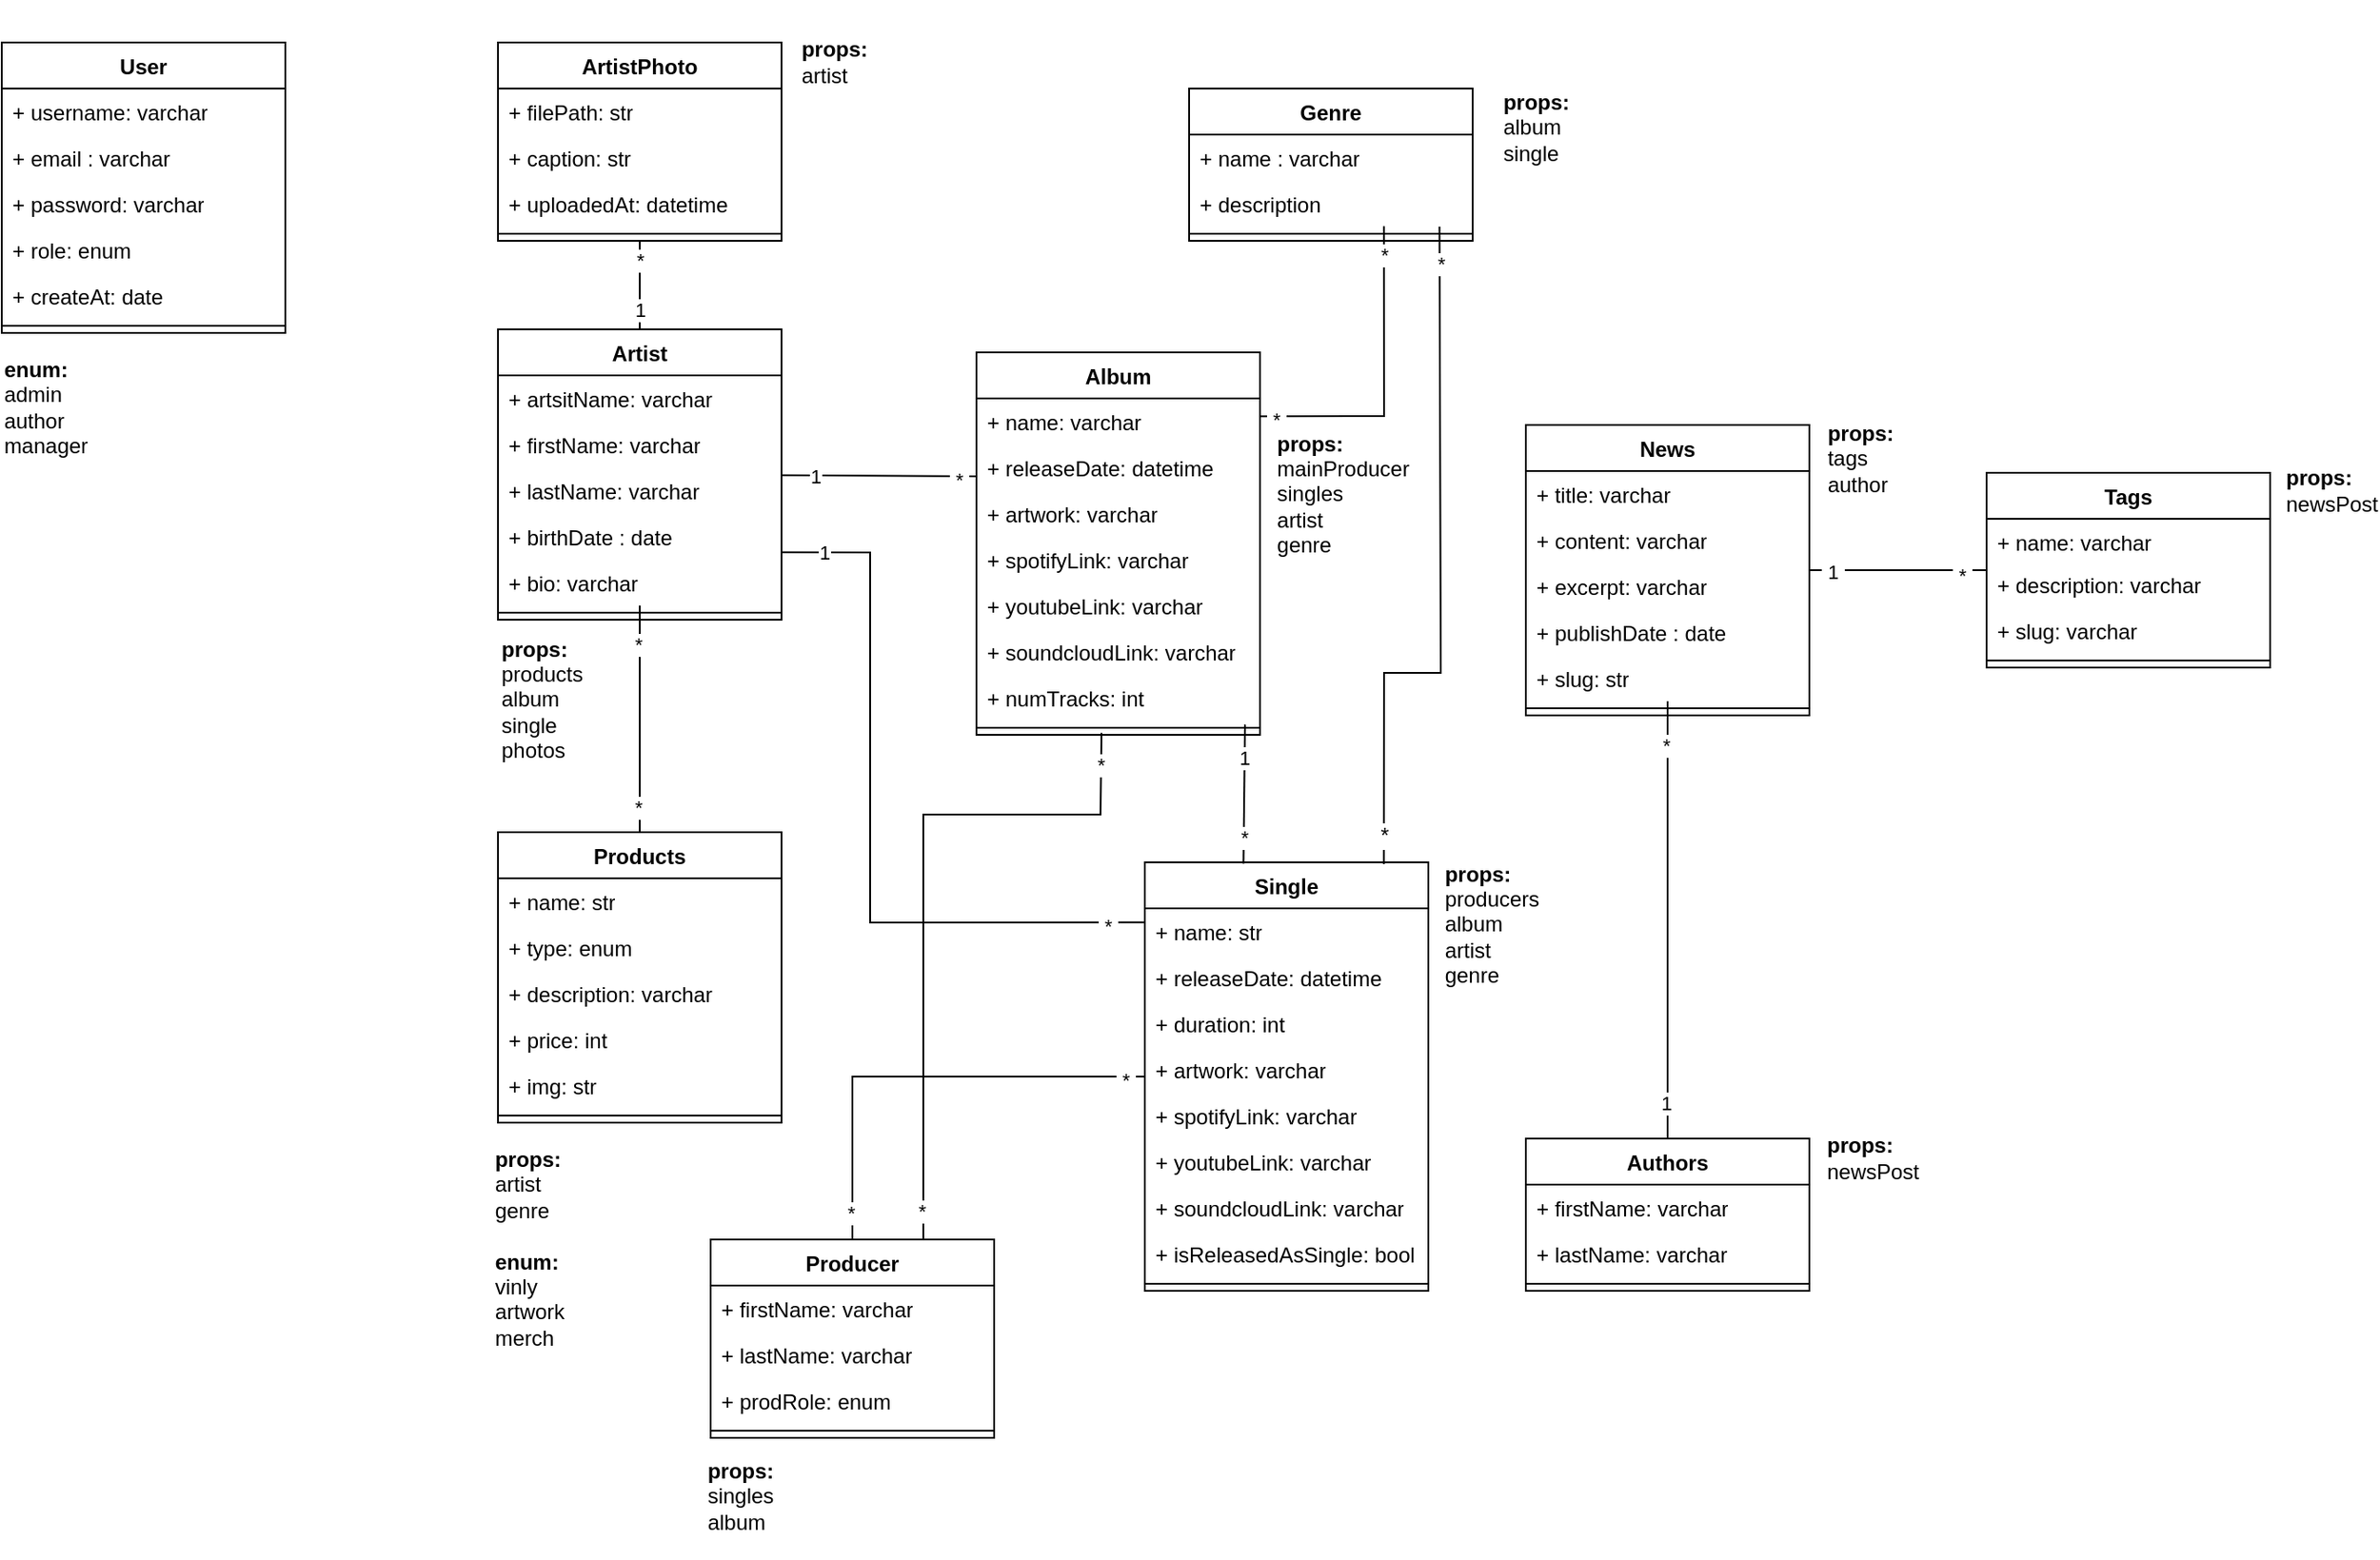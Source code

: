 <mxfile pages="2">
    <diagram name="UML" id="DtVTXq3EOntpWy3pXbEz">
        <mxGraphModel dx="1447" dy="501" grid="1" gridSize="10" guides="1" tooltips="1" connect="1" arrows="1" fold="1" page="1" pageScale="1" pageWidth="850" pageHeight="1100" math="0" shadow="0">
            <root>
                <mxCell id="0"/>
                <mxCell id="1" parent="0"/>
                <mxCell id="GD-0wkw36oxGfVHWwGmy-5" value="Artist" style="swimlane;fontStyle=1;align=center;verticalAlign=top;childLayout=stackLayout;horizontal=1;startSize=26;horizontalStack=0;resizeParent=1;resizeParentMax=0;resizeLast=0;collapsible=1;marginBottom=0;whiteSpace=wrap;html=1;" parent="1" vertex="1">
                    <mxGeometry x="-520" y="326" width="160" height="164" as="geometry"/>
                </mxCell>
                <mxCell id="GD-0wkw36oxGfVHWwGmy-6" value="+ artsitName: varchar" style="text;strokeColor=none;fillColor=none;align=left;verticalAlign=top;spacingLeft=4;spacingRight=4;overflow=hidden;rotatable=0;points=[[0,0.5],[1,0.5]];portConstraint=eastwest;whiteSpace=wrap;html=1;" parent="GD-0wkw36oxGfVHWwGmy-5" vertex="1">
                    <mxGeometry y="26" width="160" height="26" as="geometry"/>
                </mxCell>
                <mxCell id="GD-0wkw36oxGfVHWwGmy-8" value="+ firstName: varchar" style="text;strokeColor=none;fillColor=none;align=left;verticalAlign=top;spacingLeft=4;spacingRight=4;overflow=hidden;rotatable=0;points=[[0,0.5],[1,0.5]];portConstraint=eastwest;whiteSpace=wrap;html=1;" parent="GD-0wkw36oxGfVHWwGmy-5" vertex="1">
                    <mxGeometry y="52" width="160" height="26" as="geometry"/>
                </mxCell>
                <mxCell id="GD-0wkw36oxGfVHWwGmy-41" value="+ lastName: varchar" style="text;strokeColor=none;fillColor=none;align=left;verticalAlign=top;spacingLeft=4;spacingRight=4;overflow=hidden;rotatable=0;points=[[0,0.5],[1,0.5]];portConstraint=eastwest;whiteSpace=wrap;html=1;" parent="GD-0wkw36oxGfVHWwGmy-5" vertex="1">
                    <mxGeometry y="78" width="160" height="26" as="geometry"/>
                </mxCell>
                <mxCell id="GD-0wkw36oxGfVHWwGmy-42" value="+ birthDate : date" style="text;strokeColor=none;fillColor=none;align=left;verticalAlign=top;spacingLeft=4;spacingRight=4;overflow=hidden;rotatable=0;points=[[0,0.5],[1,0.5]];portConstraint=eastwest;whiteSpace=wrap;html=1;" parent="GD-0wkw36oxGfVHWwGmy-5" vertex="1">
                    <mxGeometry y="104" width="160" height="26" as="geometry"/>
                </mxCell>
                <mxCell id="GD-0wkw36oxGfVHWwGmy-72" value="+ bio: varchar" style="text;strokeColor=none;fillColor=none;align=left;verticalAlign=top;spacingLeft=4;spacingRight=4;overflow=hidden;rotatable=0;points=[[0,0.5],[1,0.5]];portConstraint=eastwest;whiteSpace=wrap;html=1;" parent="GD-0wkw36oxGfVHWwGmy-5" vertex="1">
                    <mxGeometry y="130" width="160" height="26" as="geometry"/>
                </mxCell>
                <mxCell id="GD-0wkw36oxGfVHWwGmy-7" value="" style="line;strokeWidth=1;fillColor=none;align=left;verticalAlign=middle;spacingTop=-1;spacingLeft=3;spacingRight=3;rotatable=0;labelPosition=right;points=[];portConstraint=eastwest;strokeColor=inherit;" parent="GD-0wkw36oxGfVHWwGmy-5" vertex="1">
                    <mxGeometry y="156" width="160" height="8" as="geometry"/>
                </mxCell>
                <mxCell id="GD-0wkw36oxGfVHWwGmy-9" value="Album" style="swimlane;fontStyle=1;align=center;verticalAlign=top;childLayout=stackLayout;horizontal=1;startSize=26;horizontalStack=0;resizeParent=1;resizeParentMax=0;resizeLast=0;collapsible=1;marginBottom=0;whiteSpace=wrap;html=1;" parent="1" vertex="1">
                    <mxGeometry x="-250" y="339" width="160" height="216" as="geometry"/>
                </mxCell>
                <mxCell id="GD-0wkw36oxGfVHWwGmy-10" value="+ name: varchar" style="text;strokeColor=none;fillColor=none;align=left;verticalAlign=top;spacingLeft=4;spacingRight=4;overflow=hidden;rotatable=0;points=[[0,0.5],[1,0.5]];portConstraint=eastwest;whiteSpace=wrap;html=1;" parent="GD-0wkw36oxGfVHWwGmy-9" vertex="1">
                    <mxGeometry y="26" width="160" height="26" as="geometry"/>
                </mxCell>
                <mxCell id="GD-0wkw36oxGfVHWwGmy-12" value="+ releaseDate: datetime" style="text;strokeColor=none;fillColor=none;align=left;verticalAlign=top;spacingLeft=4;spacingRight=4;overflow=hidden;rotatable=0;points=[[0,0.5],[1,0.5]];portConstraint=eastwest;whiteSpace=wrap;html=1;" parent="GD-0wkw36oxGfVHWwGmy-9" vertex="1">
                    <mxGeometry y="52" width="160" height="26" as="geometry"/>
                </mxCell>
                <mxCell id="GD-0wkw36oxGfVHWwGmy-61" value="+ artwork: varchar" style="text;strokeColor=none;fillColor=none;align=left;verticalAlign=top;spacingLeft=4;spacingRight=4;overflow=hidden;rotatable=0;points=[[0,0.5],[1,0.5]];portConstraint=eastwest;whiteSpace=wrap;html=1;" parent="GD-0wkw36oxGfVHWwGmy-9" vertex="1">
                    <mxGeometry y="78" width="160" height="26" as="geometry"/>
                </mxCell>
                <mxCell id="4UESh3HdIKVy0CtWWkke-27" value="+ spotifyLink: varchar" style="text;strokeColor=none;fillColor=none;align=left;verticalAlign=top;spacingLeft=4;spacingRight=4;overflow=hidden;rotatable=0;points=[[0,0.5],[1,0.5]];portConstraint=eastwest;whiteSpace=wrap;html=1;" parent="GD-0wkw36oxGfVHWwGmy-9" vertex="1">
                    <mxGeometry y="104" width="160" height="26" as="geometry"/>
                </mxCell>
                <mxCell id="4UESh3HdIKVy0CtWWkke-28" value="+ youtubeLink: varchar" style="text;strokeColor=none;fillColor=none;align=left;verticalAlign=top;spacingLeft=4;spacingRight=4;overflow=hidden;rotatable=0;points=[[0,0.5],[1,0.5]];portConstraint=eastwest;whiteSpace=wrap;html=1;" parent="GD-0wkw36oxGfVHWwGmy-9" vertex="1">
                    <mxGeometry y="130" width="160" height="26" as="geometry"/>
                </mxCell>
                <mxCell id="4UESh3HdIKVy0CtWWkke-29" value="+ soundcloudLink: varchar" style="text;strokeColor=none;fillColor=none;align=left;verticalAlign=top;spacingLeft=4;spacingRight=4;overflow=hidden;rotatable=0;points=[[0,0.5],[1,0.5]];portConstraint=eastwest;whiteSpace=wrap;html=1;" parent="GD-0wkw36oxGfVHWwGmy-9" vertex="1">
                    <mxGeometry y="156" width="160" height="26" as="geometry"/>
                </mxCell>
                <mxCell id="4UESh3HdIKVy0CtWWkke-36" value="+ numTracks: int" style="text;strokeColor=none;fillColor=none;align=left;verticalAlign=top;spacingLeft=4;spacingRight=4;overflow=hidden;rotatable=0;points=[[0,0.5],[1,0.5]];portConstraint=eastwest;whiteSpace=wrap;html=1;" parent="GD-0wkw36oxGfVHWwGmy-9" vertex="1">
                    <mxGeometry y="182" width="160" height="26" as="geometry"/>
                </mxCell>
                <mxCell id="GD-0wkw36oxGfVHWwGmy-11" value="" style="line;strokeWidth=1;fillColor=none;align=left;verticalAlign=middle;spacingTop=-1;spacingLeft=3;spacingRight=3;rotatable=0;labelPosition=right;points=[];portConstraint=eastwest;strokeColor=inherit;" parent="GD-0wkw36oxGfVHWwGmy-9" vertex="1">
                    <mxGeometry y="208" width="160" height="8" as="geometry"/>
                </mxCell>
                <mxCell id="GD-0wkw36oxGfVHWwGmy-13" value="News" style="swimlane;fontStyle=1;align=center;verticalAlign=top;childLayout=stackLayout;horizontal=1;startSize=26;horizontalStack=0;resizeParent=1;resizeParentMax=0;resizeLast=0;collapsible=1;marginBottom=0;whiteSpace=wrap;html=1;" parent="1" vertex="1">
                    <mxGeometry x="60" y="380" width="160" height="164" as="geometry"/>
                </mxCell>
                <mxCell id="GD-0wkw36oxGfVHWwGmy-14" value="+ title: varchar" style="text;strokeColor=none;fillColor=none;align=left;verticalAlign=top;spacingLeft=4;spacingRight=4;overflow=hidden;rotatable=0;points=[[0,0.5],[1,0.5]];portConstraint=eastwest;whiteSpace=wrap;html=1;" parent="GD-0wkw36oxGfVHWwGmy-13" vertex="1">
                    <mxGeometry y="26" width="160" height="26" as="geometry"/>
                </mxCell>
                <mxCell id="GD-0wkw36oxGfVHWwGmy-16" value="+ content: varchar" style="text;strokeColor=none;fillColor=none;align=left;verticalAlign=top;spacingLeft=4;spacingRight=4;overflow=hidden;rotatable=0;points=[[0,0.5],[1,0.5]];portConstraint=eastwest;whiteSpace=wrap;html=1;" parent="GD-0wkw36oxGfVHWwGmy-13" vertex="1">
                    <mxGeometry y="52" width="160" height="26" as="geometry"/>
                </mxCell>
                <mxCell id="GD-0wkw36oxGfVHWwGmy-70" value="+ excerpt: varchar" style="text;strokeColor=none;fillColor=none;align=left;verticalAlign=top;spacingLeft=4;spacingRight=4;overflow=hidden;rotatable=0;points=[[0,0.5],[1,0.5]];portConstraint=eastwest;whiteSpace=wrap;html=1;" parent="GD-0wkw36oxGfVHWwGmy-13" vertex="1">
                    <mxGeometry y="78" width="160" height="26" as="geometry"/>
                </mxCell>
                <mxCell id="GD-0wkw36oxGfVHWwGmy-71" value="+ publishDate : date" style="text;strokeColor=none;fillColor=none;align=left;verticalAlign=top;spacingLeft=4;spacingRight=4;overflow=hidden;rotatable=0;points=[[0,0.5],[1,0.5]];portConstraint=eastwest;whiteSpace=wrap;html=1;" parent="GD-0wkw36oxGfVHWwGmy-13" vertex="1">
                    <mxGeometry y="104" width="160" height="26" as="geometry"/>
                </mxCell>
                <mxCell id="GD-0wkw36oxGfVHWwGmy-80" value="+ slug: str" style="text;strokeColor=none;fillColor=none;align=left;verticalAlign=top;spacingLeft=4;spacingRight=4;overflow=hidden;rotatable=0;points=[[0,0.5],[1,0.5]];portConstraint=eastwest;whiteSpace=wrap;html=1;" parent="GD-0wkw36oxGfVHWwGmy-13" vertex="1">
                    <mxGeometry y="130" width="160" height="26" as="geometry"/>
                </mxCell>
                <mxCell id="GD-0wkw36oxGfVHWwGmy-15" value="" style="line;strokeWidth=1;fillColor=none;align=left;verticalAlign=middle;spacingTop=-1;spacingLeft=3;spacingRight=3;rotatable=0;labelPosition=right;points=[];portConstraint=eastwest;strokeColor=inherit;" parent="GD-0wkw36oxGfVHWwGmy-13" vertex="1">
                    <mxGeometry y="156" width="160" height="8" as="geometry"/>
                </mxCell>
                <mxCell id="GD-0wkw36oxGfVHWwGmy-17" value="Products" style="swimlane;fontStyle=1;align=center;verticalAlign=top;childLayout=stackLayout;horizontal=1;startSize=26;horizontalStack=0;resizeParent=1;resizeParentMax=0;resizeLast=0;collapsible=1;marginBottom=0;whiteSpace=wrap;html=1;" parent="1" vertex="1">
                    <mxGeometry x="-520" y="610" width="160" height="164" as="geometry"/>
                </mxCell>
                <mxCell id="GD-0wkw36oxGfVHWwGmy-18" value="+ name: str" style="text;strokeColor=none;fillColor=none;align=left;verticalAlign=top;spacingLeft=4;spacingRight=4;overflow=hidden;rotatable=0;points=[[0,0.5],[1,0.5]];portConstraint=eastwest;whiteSpace=wrap;html=1;" parent="GD-0wkw36oxGfVHWwGmy-17" vertex="1">
                    <mxGeometry y="26" width="160" height="26" as="geometry"/>
                </mxCell>
                <mxCell id="GD-0wkw36oxGfVHWwGmy-20" value="+ type: enum" style="text;strokeColor=none;fillColor=none;align=left;verticalAlign=top;spacingLeft=4;spacingRight=4;overflow=hidden;rotatable=0;points=[[0,0.5],[1,0.5]];portConstraint=eastwest;whiteSpace=wrap;html=1;" parent="GD-0wkw36oxGfVHWwGmy-17" vertex="1">
                    <mxGeometry y="52" width="160" height="26" as="geometry"/>
                </mxCell>
                <mxCell id="GD-0wkw36oxGfVHWwGmy-68" value="+ description: varchar" style="text;strokeColor=none;fillColor=none;align=left;verticalAlign=top;spacingLeft=4;spacingRight=4;overflow=hidden;rotatable=0;points=[[0,0.5],[1,0.5]];portConstraint=eastwest;whiteSpace=wrap;html=1;" parent="GD-0wkw36oxGfVHWwGmy-17" vertex="1">
                    <mxGeometry y="78" width="160" height="26" as="geometry"/>
                </mxCell>
                <mxCell id="GD-0wkw36oxGfVHWwGmy-69" value="+ price: int" style="text;strokeColor=none;fillColor=none;align=left;verticalAlign=top;spacingLeft=4;spacingRight=4;overflow=hidden;rotatable=0;points=[[0,0.5],[1,0.5]];portConstraint=eastwest;whiteSpace=wrap;html=1;" parent="GD-0wkw36oxGfVHWwGmy-17" vertex="1">
                    <mxGeometry y="104" width="160" height="26" as="geometry"/>
                </mxCell>
                <mxCell id="2" value="+ img: str" style="text;strokeColor=none;fillColor=none;align=left;verticalAlign=top;spacingLeft=4;spacingRight=4;overflow=hidden;rotatable=0;points=[[0,0.5],[1,0.5]];portConstraint=eastwest;whiteSpace=wrap;html=1;" vertex="1" parent="GD-0wkw36oxGfVHWwGmy-17">
                    <mxGeometry y="130" width="160" height="26" as="geometry"/>
                </mxCell>
                <mxCell id="GD-0wkw36oxGfVHWwGmy-19" value="" style="line;strokeWidth=1;fillColor=none;align=left;verticalAlign=middle;spacingTop=-1;spacingLeft=3;spacingRight=3;rotatable=0;labelPosition=right;points=[];portConstraint=eastwest;strokeColor=inherit;" parent="GD-0wkw36oxGfVHWwGmy-17" vertex="1">
                    <mxGeometry y="156" width="160" height="8" as="geometry"/>
                </mxCell>
                <mxCell id="GD-0wkw36oxGfVHWwGmy-37" value="Authors" style="swimlane;fontStyle=1;align=center;verticalAlign=top;childLayout=stackLayout;horizontal=1;startSize=26;horizontalStack=0;resizeParent=1;resizeParentMax=0;resizeLast=0;collapsible=1;marginBottom=0;whiteSpace=wrap;html=1;" parent="1" vertex="1">
                    <mxGeometry x="60" y="783" width="160" height="86" as="geometry"/>
                </mxCell>
                <mxCell id="GD-0wkw36oxGfVHWwGmy-38" value="+ firstName: varchar" style="text;strokeColor=none;fillColor=none;align=left;verticalAlign=top;spacingLeft=4;spacingRight=4;overflow=hidden;rotatable=0;points=[[0,0.5],[1,0.5]];portConstraint=eastwest;whiteSpace=wrap;html=1;" parent="GD-0wkw36oxGfVHWwGmy-37" vertex="1">
                    <mxGeometry y="26" width="160" height="26" as="geometry"/>
                </mxCell>
                <mxCell id="GD-0wkw36oxGfVHWwGmy-40" value="+ lastName: varchar" style="text;strokeColor=none;fillColor=none;align=left;verticalAlign=top;spacingLeft=4;spacingRight=4;overflow=hidden;rotatable=0;points=[[0,0.5],[1,0.5]];portConstraint=eastwest;whiteSpace=wrap;html=1;" parent="GD-0wkw36oxGfVHWwGmy-37" vertex="1">
                    <mxGeometry y="52" width="160" height="26" as="geometry"/>
                </mxCell>
                <mxCell id="GD-0wkw36oxGfVHWwGmy-39" value="" style="line;strokeWidth=1;fillColor=none;align=left;verticalAlign=middle;spacingTop=-1;spacingLeft=3;spacingRight=3;rotatable=0;labelPosition=right;points=[];portConstraint=eastwest;strokeColor=inherit;" parent="GD-0wkw36oxGfVHWwGmy-37" vertex="1">
                    <mxGeometry y="78" width="160" height="8" as="geometry"/>
                </mxCell>
                <mxCell id="GD-0wkw36oxGfVHWwGmy-44" value="Genre" style="swimlane;fontStyle=1;align=center;verticalAlign=top;childLayout=stackLayout;horizontal=1;startSize=26;horizontalStack=0;resizeParent=1;resizeParentMax=0;resizeLast=0;collapsible=1;marginBottom=0;whiteSpace=wrap;html=1;" parent="1" vertex="1">
                    <mxGeometry x="-130" y="190" width="160" height="86" as="geometry"/>
                </mxCell>
                <mxCell id="GD-0wkw36oxGfVHWwGmy-45" value="+ name : varchar" style="text;strokeColor=none;fillColor=none;align=left;verticalAlign=top;spacingLeft=4;spacingRight=4;overflow=hidden;rotatable=0;points=[[0,0.5],[1,0.5]];portConstraint=eastwest;whiteSpace=wrap;html=1;" parent="GD-0wkw36oxGfVHWwGmy-44" vertex="1">
                    <mxGeometry y="26" width="160" height="26" as="geometry"/>
                </mxCell>
                <mxCell id="GD-0wkw36oxGfVHWwGmy-47" value="+ description" style="text;strokeColor=none;fillColor=none;align=left;verticalAlign=top;spacingLeft=4;spacingRight=4;overflow=hidden;rotatable=0;points=[[0,0.5],[1,0.5]];portConstraint=eastwest;whiteSpace=wrap;html=1;" parent="GD-0wkw36oxGfVHWwGmy-44" vertex="1">
                    <mxGeometry y="52" width="160" height="26" as="geometry"/>
                </mxCell>
                <mxCell id="GD-0wkw36oxGfVHWwGmy-46" value="" style="line;strokeWidth=1;fillColor=none;align=left;verticalAlign=middle;spacingTop=-1;spacingLeft=3;spacingRight=3;rotatable=0;labelPosition=right;points=[];portConstraint=eastwest;strokeColor=inherit;" parent="GD-0wkw36oxGfVHWwGmy-44" vertex="1">
                    <mxGeometry y="78" width="160" height="8" as="geometry"/>
                </mxCell>
                <mxCell id="GD-0wkw36oxGfVHWwGmy-51" value="Producer" style="swimlane;fontStyle=1;align=center;verticalAlign=top;childLayout=stackLayout;horizontal=1;startSize=26;horizontalStack=0;resizeParent=1;resizeParentMax=0;resizeLast=0;collapsible=1;marginBottom=0;whiteSpace=wrap;html=1;" parent="1" vertex="1">
                    <mxGeometry x="-400" y="840" width="160" height="112" as="geometry"/>
                </mxCell>
                <mxCell id="GD-0wkw36oxGfVHWwGmy-52" value="+ firstName: varchar" style="text;strokeColor=none;fillColor=none;align=left;verticalAlign=top;spacingLeft=4;spacingRight=4;overflow=hidden;rotatable=0;points=[[0,0.5],[1,0.5]];portConstraint=eastwest;whiteSpace=wrap;html=1;" parent="GD-0wkw36oxGfVHWwGmy-51" vertex="1">
                    <mxGeometry y="26" width="160" height="26" as="geometry"/>
                </mxCell>
                <mxCell id="4UESh3HdIKVy0CtWWkke-35" value="+ lastName: varchar" style="text;strokeColor=none;fillColor=none;align=left;verticalAlign=top;spacingLeft=4;spacingRight=4;overflow=hidden;rotatable=0;points=[[0,0.5],[1,0.5]];portConstraint=eastwest;whiteSpace=wrap;html=1;" parent="GD-0wkw36oxGfVHWwGmy-51" vertex="1">
                    <mxGeometry y="52" width="160" height="26" as="geometry"/>
                </mxCell>
                <mxCell id="ZpP_LPlUq7mMSXx5Xfhz-1" value="+ prodRole: enum" style="text;strokeColor=none;fillColor=none;align=left;verticalAlign=top;spacingLeft=4;spacingRight=4;overflow=hidden;rotatable=0;points=[[0,0.5],[1,0.5]];portConstraint=eastwest;whiteSpace=wrap;html=1;" parent="GD-0wkw36oxGfVHWwGmy-51" vertex="1">
                    <mxGeometry y="78" width="160" height="26" as="geometry"/>
                </mxCell>
                <mxCell id="GD-0wkw36oxGfVHWwGmy-53" value="" style="line;strokeWidth=1;fillColor=none;align=left;verticalAlign=middle;spacingTop=-1;spacingLeft=3;spacingRight=3;rotatable=0;labelPosition=right;points=[];portConstraint=eastwest;strokeColor=inherit;" parent="GD-0wkw36oxGfVHWwGmy-51" vertex="1">
                    <mxGeometry y="104" width="160" height="8" as="geometry"/>
                </mxCell>
                <mxCell id="GD-0wkw36oxGfVHWwGmy-62" value="Single" style="swimlane;fontStyle=1;align=center;verticalAlign=top;childLayout=stackLayout;horizontal=1;startSize=26;horizontalStack=0;resizeParent=1;resizeParentMax=0;resizeLast=0;collapsible=1;marginBottom=0;whiteSpace=wrap;html=1;" parent="1" vertex="1">
                    <mxGeometry x="-155" y="627" width="160" height="242" as="geometry"/>
                </mxCell>
                <mxCell id="GD-0wkw36oxGfVHWwGmy-63" value="+ name: str" style="text;strokeColor=none;fillColor=none;align=left;verticalAlign=top;spacingLeft=4;spacingRight=4;overflow=hidden;rotatable=0;points=[[0,0.5],[1,0.5]];portConstraint=eastwest;whiteSpace=wrap;html=1;" parent="GD-0wkw36oxGfVHWwGmy-62" vertex="1">
                    <mxGeometry y="26" width="160" height="26" as="geometry"/>
                </mxCell>
                <mxCell id="GD-0wkw36oxGfVHWwGmy-65" value="+ releaseDate: datetime" style="text;strokeColor=none;fillColor=none;align=left;verticalAlign=top;spacingLeft=4;spacingRight=4;overflow=hidden;rotatable=0;points=[[0,0.5],[1,0.5]];portConstraint=eastwest;whiteSpace=wrap;html=1;" parent="GD-0wkw36oxGfVHWwGmy-62" vertex="1">
                    <mxGeometry y="52" width="160" height="26" as="geometry"/>
                </mxCell>
                <mxCell id="GD-0wkw36oxGfVHWwGmy-66" value="+ duration: int" style="text;strokeColor=none;fillColor=none;align=left;verticalAlign=top;spacingLeft=4;spacingRight=4;overflow=hidden;rotatable=0;points=[[0,0.5],[1,0.5]];portConstraint=eastwest;whiteSpace=wrap;html=1;" parent="GD-0wkw36oxGfVHWwGmy-62" vertex="1">
                    <mxGeometry y="78" width="160" height="26" as="geometry"/>
                </mxCell>
                <mxCell id="GD-0wkw36oxGfVHWwGmy-67" value="+ artwork: varchar" style="text;strokeColor=none;fillColor=none;align=left;verticalAlign=top;spacingLeft=4;spacingRight=4;overflow=hidden;rotatable=0;points=[[0,0.5],[1,0.5]];portConstraint=eastwest;whiteSpace=wrap;html=1;" parent="GD-0wkw36oxGfVHWwGmy-62" vertex="1">
                    <mxGeometry y="104" width="160" height="26" as="geometry"/>
                </mxCell>
                <mxCell id="4UESh3HdIKVy0CtWWkke-31" value="+ spotifyLink: varchar" style="text;strokeColor=none;fillColor=none;align=left;verticalAlign=top;spacingLeft=4;spacingRight=4;overflow=hidden;rotatable=0;points=[[0,0.5],[1,0.5]];portConstraint=eastwest;whiteSpace=wrap;html=1;" parent="GD-0wkw36oxGfVHWwGmy-62" vertex="1">
                    <mxGeometry y="130" width="160" height="26" as="geometry"/>
                </mxCell>
                <mxCell id="4UESh3HdIKVy0CtWWkke-32" value="+ youtubeLink: varchar" style="text;strokeColor=none;fillColor=none;align=left;verticalAlign=top;spacingLeft=4;spacingRight=4;overflow=hidden;rotatable=0;points=[[0,0.5],[1,0.5]];portConstraint=eastwest;whiteSpace=wrap;html=1;" parent="GD-0wkw36oxGfVHWwGmy-62" vertex="1">
                    <mxGeometry y="156" width="160" height="26" as="geometry"/>
                </mxCell>
                <mxCell id="4UESh3HdIKVy0CtWWkke-33" value="+ soundcloudLink: varchar" style="text;strokeColor=none;fillColor=none;align=left;verticalAlign=top;spacingLeft=4;spacingRight=4;overflow=hidden;rotatable=0;points=[[0,0.5],[1,0.5]];portConstraint=eastwest;whiteSpace=wrap;html=1;" parent="GD-0wkw36oxGfVHWwGmy-62" vertex="1">
                    <mxGeometry y="182" width="160" height="26" as="geometry"/>
                </mxCell>
                <mxCell id="4UESh3HdIKVy0CtWWkke-34" value="+ isReleasedAsSingle: bool" style="text;strokeColor=none;fillColor=none;align=left;verticalAlign=top;spacingLeft=4;spacingRight=4;overflow=hidden;rotatable=0;points=[[0,0.5],[1,0.5]];portConstraint=eastwest;whiteSpace=wrap;html=1;" parent="GD-0wkw36oxGfVHWwGmy-62" vertex="1">
                    <mxGeometry y="208" width="160" height="26" as="geometry"/>
                </mxCell>
                <mxCell id="GD-0wkw36oxGfVHWwGmy-64" value="" style="line;strokeWidth=1;fillColor=none;align=left;verticalAlign=middle;spacingTop=-1;spacingLeft=3;spacingRight=3;rotatable=0;labelPosition=right;points=[];portConstraint=eastwest;strokeColor=inherit;" parent="GD-0wkw36oxGfVHWwGmy-62" vertex="1">
                    <mxGeometry y="234" width="160" height="8" as="geometry"/>
                </mxCell>
                <mxCell id="GD-0wkw36oxGfVHWwGmy-74" value="Tags" style="swimlane;fontStyle=1;align=center;verticalAlign=top;childLayout=stackLayout;horizontal=1;startSize=26;horizontalStack=0;resizeParent=1;resizeParentMax=0;resizeLast=0;collapsible=1;marginBottom=0;whiteSpace=wrap;html=1;" parent="1" vertex="1">
                    <mxGeometry x="320" y="407" width="160" height="110" as="geometry"/>
                </mxCell>
                <mxCell id="GD-0wkw36oxGfVHWwGmy-75" value="+ name: varchar" style="text;strokeColor=none;fillColor=none;align=left;verticalAlign=top;spacingLeft=4;spacingRight=4;overflow=hidden;rotatable=0;points=[[0,0.5],[1,0.5]];portConstraint=eastwest;whiteSpace=wrap;html=1;" parent="GD-0wkw36oxGfVHWwGmy-74" vertex="1">
                    <mxGeometry y="26" width="160" height="24" as="geometry"/>
                </mxCell>
                <mxCell id="GD-0wkw36oxGfVHWwGmy-77" value="+ description: varchar" style="text;strokeColor=none;fillColor=none;align=left;verticalAlign=top;spacingLeft=4;spacingRight=4;overflow=hidden;rotatable=0;points=[[0,0.5],[1,0.5]];portConstraint=eastwest;whiteSpace=wrap;html=1;" parent="GD-0wkw36oxGfVHWwGmy-74" vertex="1">
                    <mxGeometry y="50" width="160" height="26" as="geometry"/>
                </mxCell>
                <mxCell id="GD-0wkw36oxGfVHWwGmy-78" value="+ slug: varchar" style="text;strokeColor=none;fillColor=none;align=left;verticalAlign=top;spacingLeft=4;spacingRight=4;overflow=hidden;rotatable=0;points=[[0,0.5],[1,0.5]];portConstraint=eastwest;whiteSpace=wrap;html=1;" parent="GD-0wkw36oxGfVHWwGmy-74" vertex="1">
                    <mxGeometry y="76" width="160" height="26" as="geometry"/>
                </mxCell>
                <mxCell id="GD-0wkw36oxGfVHWwGmy-76" value="" style="line;strokeWidth=1;fillColor=none;align=left;verticalAlign=middle;spacingTop=-1;spacingLeft=3;spacingRight=3;rotatable=0;labelPosition=right;points=[];portConstraint=eastwest;strokeColor=inherit;" parent="GD-0wkw36oxGfVHWwGmy-74" vertex="1">
                    <mxGeometry y="102" width="160" height="8" as="geometry"/>
                </mxCell>
                <mxCell id="4UESh3HdIKVy0CtWWkke-2" value="" style="html=1;verticalAlign=bottom;endArrow=none;curved=0;rounded=0;endFill=0;" parent="1" source="GD-0wkw36oxGfVHWwGmy-5" edge="1">
                    <mxGeometry width="80" relative="1" as="geometry">
                        <mxPoint x="-120" y="640" as="sourcePoint"/>
                        <mxPoint x="-250" y="409" as="targetPoint"/>
                        <mxPoint as="offset"/>
                    </mxGeometry>
                </mxCell>
                <mxCell id="4UESh3HdIKVy0CtWWkke-3" value="1" style="edgeLabel;html=1;align=center;verticalAlign=middle;resizable=0;points=[];" parent="4UESh3HdIKVy0CtWWkke-2" vertex="1" connectable="0">
                    <mxGeometry x="-0.881" relative="1" as="geometry">
                        <mxPoint x="12" as="offset"/>
                    </mxGeometry>
                </mxCell>
                <mxCell id="4UESh3HdIKVy0CtWWkke-4" value="&amp;nbsp;*&amp;nbsp; " style="edgeLabel;html=1;align=center;verticalAlign=middle;resizable=0;points=[];" parent="4UESh3HdIKVy0CtWWkke-2" vertex="1" connectable="0">
                    <mxGeometry x="0.879" relative="1" as="geometry">
                        <mxPoint x="-4" y="2" as="offset"/>
                    </mxGeometry>
                </mxCell>
                <mxCell id="4UESh3HdIKVy0CtWWkke-5" value="" style="html=1;verticalAlign=bottom;endArrow=none;curved=0;rounded=0;endFill=0;entryX=0;entryY=0.14;entryDx=0;entryDy=0;exitX=1.003;exitY=0.84;exitDx=0;exitDy=0;exitPerimeter=0;entryPerimeter=0;" parent="1" source="GD-0wkw36oxGfVHWwGmy-42" target="GD-0wkw36oxGfVHWwGmy-62" edge="1">
                    <mxGeometry width="80" relative="1" as="geometry">
                        <mxPoint x="-350" y="418" as="sourcePoint"/>
                        <mxPoint x="-230" y="418" as="targetPoint"/>
                        <mxPoint as="offset"/>
                        <Array as="points">
                            <mxPoint x="-310" y="452"/>
                            <mxPoint x="-310" y="661"/>
                        </Array>
                    </mxGeometry>
                </mxCell>
                <mxCell id="4UESh3HdIKVy0CtWWkke-6" value="1" style="edgeLabel;html=1;align=center;verticalAlign=middle;resizable=0;points=[];" parent="4UESh3HdIKVy0CtWWkke-5" vertex="1" connectable="0">
                    <mxGeometry x="-0.881" relative="1" as="geometry">
                        <mxPoint x="-1" as="offset"/>
                    </mxGeometry>
                </mxCell>
                <mxCell id="4UESh3HdIKVy0CtWWkke-7" value="&amp;nbsp;*&amp;nbsp; " style="edgeLabel;html=1;align=center;verticalAlign=middle;resizable=0;points=[];" parent="4UESh3HdIKVy0CtWWkke-5" vertex="1" connectable="0">
                    <mxGeometry x="0.879" relative="1" as="geometry">
                        <mxPoint x="4" y="2" as="offset"/>
                    </mxGeometry>
                </mxCell>
                <mxCell id="4UESh3HdIKVy0CtWWkke-8" value="" style="html=1;verticalAlign=bottom;endArrow=none;curved=0;rounded=0;endFill=0;entryX=0.348;entryY=0.003;entryDx=0;entryDy=0;entryPerimeter=0;exitX=0.947;exitY=0.273;exitDx=0;exitDy=0;exitPerimeter=0;" parent="1" source="GD-0wkw36oxGfVHWwGmy-11" target="GD-0wkw36oxGfVHWwGmy-62" edge="1">
                    <mxGeometry width="80" relative="1" as="geometry">
                        <mxPoint x="-99" y="560" as="sourcePoint"/>
                        <mxPoint x="-110" y="627" as="targetPoint"/>
                        <mxPoint as="offset"/>
                    </mxGeometry>
                </mxCell>
                <mxCell id="4UESh3HdIKVy0CtWWkke-9" value="&lt;div&gt;1&lt;/div&gt;" style="edgeLabel;html=1;align=center;verticalAlign=middle;resizable=0;points=[];" parent="4UESh3HdIKVy0CtWWkke-8" vertex="1" connectable="0">
                    <mxGeometry x="-0.881" relative="1" as="geometry">
                        <mxPoint x="-1" y="14" as="offset"/>
                    </mxGeometry>
                </mxCell>
                <mxCell id="4UESh3HdIKVy0CtWWkke-10" value="&amp;nbsp;*&amp;nbsp; " style="edgeLabel;html=1;align=center;verticalAlign=middle;resizable=0;points=[];" parent="4UESh3HdIKVy0CtWWkke-8" vertex="1" connectable="0">
                    <mxGeometry x="0.879" relative="1" as="geometry">
                        <mxPoint y="-10" as="offset"/>
                    </mxGeometry>
                </mxCell>
                <mxCell id="4UESh3HdIKVy0CtWWkke-11" value="" style="html=1;verticalAlign=bottom;endArrow=none;curved=0;rounded=0;endFill=0;" parent="1" source="GD-0wkw36oxGfVHWwGmy-72" target="GD-0wkw36oxGfVHWwGmy-17" edge="1">
                    <mxGeometry width="80" relative="1" as="geometry">
                        <mxPoint x="-440" y="510" as="sourcePoint"/>
                        <mxPoint x="-440.43" y="603" as="targetPoint"/>
                        <mxPoint as="offset"/>
                    </mxGeometry>
                </mxCell>
                <mxCell id="4UESh3HdIKVy0CtWWkke-12" value="&lt;div&gt;*&lt;/div&gt;" style="edgeLabel;html=1;align=center;verticalAlign=middle;resizable=0;points=[];" parent="4UESh3HdIKVy0CtWWkke-11" vertex="1" connectable="0">
                    <mxGeometry x="-0.881" relative="1" as="geometry">
                        <mxPoint x="-1" y="14" as="offset"/>
                    </mxGeometry>
                </mxCell>
                <mxCell id="4UESh3HdIKVy0CtWWkke-13" value="&amp;nbsp;*&amp;nbsp; " style="edgeLabel;html=1;align=center;verticalAlign=middle;resizable=0;points=[];" parent="4UESh3HdIKVy0CtWWkke-11" vertex="1" connectable="0">
                    <mxGeometry x="0.879" relative="1" as="geometry">
                        <mxPoint x="-1" y="-7" as="offset"/>
                    </mxGeometry>
                </mxCell>
                <mxCell id="4UESh3HdIKVy0CtWWkke-18" value="" style="html=1;verticalAlign=bottom;endArrow=none;curved=0;rounded=0;endFill=0;entryX=0.997;entryY=0.391;entryDx=0;entryDy=0;entryPerimeter=0;exitX=0.687;exitY=0.99;exitDx=0;exitDy=0;exitPerimeter=0;" parent="1" source="GD-0wkw36oxGfVHWwGmy-47" target="GD-0wkw36oxGfVHWwGmy-10" edge="1">
                    <mxGeometry width="80" relative="1" as="geometry">
                        <mxPoint x="-20" y="280" as="sourcePoint"/>
                        <mxPoint x="-160" y="320" as="targetPoint"/>
                        <mxPoint as="offset"/>
                        <Array as="points">
                            <mxPoint x="-20" y="375"/>
                        </Array>
                    </mxGeometry>
                </mxCell>
                <mxCell id="4UESh3HdIKVy0CtWWkke-19" value="*" style="edgeLabel;html=1;align=center;verticalAlign=middle;resizable=0;points=[];" parent="4UESh3HdIKVy0CtWWkke-18" vertex="1" connectable="0">
                    <mxGeometry x="-0.881" relative="1" as="geometry">
                        <mxPoint y="6" as="offset"/>
                    </mxGeometry>
                </mxCell>
                <mxCell id="4UESh3HdIKVy0CtWWkke-20" value="&amp;nbsp;*&amp;nbsp; " style="edgeLabel;html=1;align=center;verticalAlign=middle;resizable=0;points=[];" parent="4UESh3HdIKVy0CtWWkke-18" vertex="1" connectable="0">
                    <mxGeometry x="0.879" relative="1" as="geometry">
                        <mxPoint x="-2" y="2" as="offset"/>
                    </mxGeometry>
                </mxCell>
                <mxCell id="4UESh3HdIKVy0CtWWkke-24" value="" style="html=1;verticalAlign=bottom;endArrow=none;curved=0;rounded=0;endFill=0;exitX=0.883;exitY=1;exitDx=0;exitDy=0;exitPerimeter=0;entryX=0.843;entryY=0.004;entryDx=0;entryDy=0;entryPerimeter=0;" parent="1" source="GD-0wkw36oxGfVHWwGmy-47" target="GD-0wkw36oxGfVHWwGmy-62" edge="1">
                    <mxGeometry width="80" relative="1" as="geometry">
                        <mxPoint x="20" y="310" as="sourcePoint"/>
                        <mxPoint x="-20" y="569" as="targetPoint"/>
                        <mxPoint as="offset"/>
                        <Array as="points">
                            <mxPoint x="12" y="520"/>
                            <mxPoint x="-20" y="520"/>
                        </Array>
                    </mxGeometry>
                </mxCell>
                <mxCell id="4UESh3HdIKVy0CtWWkke-25" value="*" style="edgeLabel;html=1;align=center;verticalAlign=middle;resizable=0;points=[];spacingTop=0;spacing=0;" parent="4UESh3HdIKVy0CtWWkke-24" vertex="1" connectable="0">
                    <mxGeometry x="-0.881" relative="1" as="geometry">
                        <mxPoint y="-3" as="offset"/>
                    </mxGeometry>
                </mxCell>
                <mxCell id="4UESh3HdIKVy0CtWWkke-37" value="&amp;nbsp;*&amp;nbsp; " style="edgeLabel;html=1;align=center;verticalAlign=middle;resizable=0;points=[];spacingLeft=4;spacingRight=4;fontFamily=Helvetica;fontSize=12;fontColor=default;fillColor=none;gradientColor=none;" parent="4UESh3HdIKVy0CtWWkke-24" vertex="1" connectable="0">
                    <mxGeometry x="0.911" y="2" relative="1" as="geometry">
                        <mxPoint x="-2" y="1" as="offset"/>
                    </mxGeometry>
                </mxCell>
                <mxCell id="4UESh3HdIKVy0CtWWkke-38" value="ArtistPhoto" style="swimlane;fontStyle=1;align=center;verticalAlign=top;childLayout=stackLayout;horizontal=1;startSize=26;horizontalStack=0;resizeParent=1;resizeParentMax=0;resizeLast=0;collapsible=1;marginBottom=0;whiteSpace=wrap;html=1;" parent="1" vertex="1">
                    <mxGeometry x="-520" y="164" width="160" height="112" as="geometry"/>
                </mxCell>
                <mxCell id="4UESh3HdIKVy0CtWWkke-39" value="+ filePath: str" style="text;strokeColor=none;fillColor=none;align=left;verticalAlign=top;spacingLeft=4;spacingRight=4;overflow=hidden;rotatable=0;points=[[0,0.5],[1,0.5]];portConstraint=eastwest;whiteSpace=wrap;html=1;" parent="4UESh3HdIKVy0CtWWkke-38" vertex="1">
                    <mxGeometry y="26" width="160" height="26" as="geometry"/>
                </mxCell>
                <mxCell id="4UESh3HdIKVy0CtWWkke-41" value="+ caption: str" style="text;strokeColor=none;fillColor=none;align=left;verticalAlign=top;spacingLeft=4;spacingRight=4;overflow=hidden;rotatable=0;points=[[0,0.5],[1,0.5]];portConstraint=eastwest;whiteSpace=wrap;html=1;" parent="4UESh3HdIKVy0CtWWkke-38" vertex="1">
                    <mxGeometry y="52" width="160" height="26" as="geometry"/>
                </mxCell>
                <mxCell id="4UESh3HdIKVy0CtWWkke-42" value="+ uploadedAt: datetime" style="text;strokeColor=none;fillColor=none;align=left;verticalAlign=top;spacingLeft=4;spacingRight=4;overflow=hidden;rotatable=0;points=[[0,0.5],[1,0.5]];portConstraint=eastwest;whiteSpace=wrap;html=1;" parent="4UESh3HdIKVy0CtWWkke-38" vertex="1">
                    <mxGeometry y="78" width="160" height="26" as="geometry"/>
                </mxCell>
                <mxCell id="4UESh3HdIKVy0CtWWkke-40" value="" style="line;strokeWidth=1;fillColor=none;align=left;verticalAlign=middle;spacingTop=-1;spacingLeft=3;spacingRight=3;rotatable=0;labelPosition=right;points=[];portConstraint=eastwest;strokeColor=inherit;" parent="4UESh3HdIKVy0CtWWkke-38" vertex="1">
                    <mxGeometry y="104" width="160" height="8" as="geometry"/>
                </mxCell>
                <mxCell id="4UESh3HdIKVy0CtWWkke-44" value="" style="html=1;verticalAlign=bottom;endArrow=none;curved=0;rounded=0;endFill=0;" parent="1" source="GD-0wkw36oxGfVHWwGmy-5" target="4UESh3HdIKVy0CtWWkke-38" edge="1">
                    <mxGeometry width="80" relative="1" as="geometry">
                        <mxPoint x="-430" y="500" as="sourcePoint"/>
                        <mxPoint x="-310" y="250" as="targetPoint"/>
                        <mxPoint as="offset"/>
                    </mxGeometry>
                </mxCell>
                <mxCell id="4UESh3HdIKVy0CtWWkke-45" value="&lt;div&gt;1&lt;/div&gt;" style="edgeLabel;html=1;align=center;verticalAlign=middle;resizable=0;points=[];" parent="4UESh3HdIKVy0CtWWkke-44" vertex="1" connectable="0">
                    <mxGeometry x="-0.881" relative="1" as="geometry">
                        <mxPoint y="-8" as="offset"/>
                    </mxGeometry>
                </mxCell>
                <mxCell id="4UESh3HdIKVy0CtWWkke-46" value="&amp;nbsp;*&amp;nbsp; " style="edgeLabel;html=1;align=center;verticalAlign=middle;resizable=0;points=[];" parent="4UESh3HdIKVy0CtWWkke-44" vertex="1" connectable="0">
                    <mxGeometry x="0.879" relative="1" as="geometry">
                        <mxPoint y="8" as="offset"/>
                    </mxGeometry>
                </mxCell>
                <mxCell id="4UESh3HdIKVy0CtWWkke-47" value="" style="html=1;verticalAlign=bottom;endArrow=none;curved=0;rounded=0;endFill=0;" parent="1" source="GD-0wkw36oxGfVHWwGmy-51" target="GD-0wkw36oxGfVHWwGmy-62" edge="1">
                    <mxGeometry width="80" relative="1" as="geometry">
                        <mxPoint x="-350" y="470" as="sourcePoint"/>
                        <mxPoint x="-145" y="671" as="targetPoint"/>
                        <mxPoint as="offset"/>
                        <Array as="points">
                            <mxPoint x="-320" y="748"/>
                        </Array>
                    </mxGeometry>
                </mxCell>
                <mxCell id="4UESh3HdIKVy0CtWWkke-48" value="*" style="edgeLabel;html=1;align=center;verticalAlign=middle;resizable=0;points=[];" parent="4UESh3HdIKVy0CtWWkke-47" vertex="1" connectable="0">
                    <mxGeometry x="-0.881" relative="1" as="geometry">
                        <mxPoint x="-1" as="offset"/>
                    </mxGeometry>
                </mxCell>
                <mxCell id="4UESh3HdIKVy0CtWWkke-49" value="&amp;nbsp;*&amp;nbsp; " style="edgeLabel;html=1;align=center;verticalAlign=middle;resizable=0;points=[];" parent="4UESh3HdIKVy0CtWWkke-47" vertex="1" connectable="0">
                    <mxGeometry x="0.879" relative="1" as="geometry">
                        <mxPoint x="4" y="2" as="offset"/>
                    </mxGeometry>
                </mxCell>
                <mxCell id="4UESh3HdIKVy0CtWWkke-50" value="" style="html=1;verticalAlign=bottom;endArrow=none;curved=0;rounded=0;endFill=0;exitX=0.5;exitY=0;exitDx=0;exitDy=0;" parent="1" source="GD-0wkw36oxGfVHWwGmy-37" target="GD-0wkw36oxGfVHWwGmy-80" edge="1">
                    <mxGeometry width="80" relative="1" as="geometry">
                        <mxPoint x="-310" y="850" as="sourcePoint"/>
                        <mxPoint x="150" y="720" as="targetPoint"/>
                        <mxPoint as="offset"/>
                        <Array as="points"/>
                    </mxGeometry>
                </mxCell>
                <mxCell id="4UESh3HdIKVy0CtWWkke-51" value="1" style="edgeLabel;html=1;align=center;verticalAlign=middle;resizable=0;points=[];" parent="4UESh3HdIKVy0CtWWkke-50" vertex="1" connectable="0">
                    <mxGeometry x="-0.881" relative="1" as="geometry">
                        <mxPoint x="-1" y="-6" as="offset"/>
                    </mxGeometry>
                </mxCell>
                <mxCell id="4UESh3HdIKVy0CtWWkke-52" value="&amp;nbsp;*&amp;nbsp; " style="edgeLabel;html=1;align=center;verticalAlign=middle;resizable=0;points=[];" parent="4UESh3HdIKVy0CtWWkke-50" vertex="1" connectable="0">
                    <mxGeometry x="0.879" relative="1" as="geometry">
                        <mxPoint x="-1" y="10" as="offset"/>
                    </mxGeometry>
                </mxCell>
                <mxCell id="4UESh3HdIKVy0CtWWkke-53" value="" style="html=1;verticalAlign=bottom;endArrow=none;curved=0;rounded=0;endFill=0;" parent="1" source="GD-0wkw36oxGfVHWwGmy-74" target="GD-0wkw36oxGfVHWwGmy-13" edge="1">
                    <mxGeometry width="80" relative="1" as="geometry">
                        <mxPoint x="150" y="793" as="sourcePoint"/>
                        <mxPoint x="250" y="434" as="targetPoint"/>
                        <mxPoint as="offset"/>
                        <Array as="points"/>
                    </mxGeometry>
                </mxCell>
                <mxCell id="4UESh3HdIKVy0CtWWkke-54" value="&amp;nbsp;*&amp;nbsp; " style="edgeLabel;html=1;align=center;verticalAlign=middle;resizable=0;points=[];" parent="4UESh3HdIKVy0CtWWkke-53" vertex="1" connectable="0">
                    <mxGeometry x="-0.881" relative="1" as="geometry">
                        <mxPoint x="-8" y="3" as="offset"/>
                    </mxGeometry>
                </mxCell>
                <mxCell id="4UESh3HdIKVy0CtWWkke-55" value="&amp;nbsp;1&amp;nbsp; " style="edgeLabel;html=1;align=center;verticalAlign=middle;resizable=0;points=[];" parent="4UESh3HdIKVy0CtWWkke-53" vertex="1" connectable="0">
                    <mxGeometry x="0.879" relative="1" as="geometry">
                        <mxPoint x="7" y="1" as="offset"/>
                    </mxGeometry>
                </mxCell>
                <mxCell id="4UESh3HdIKVy0CtWWkke-56" value="User" style="swimlane;fontStyle=1;align=center;verticalAlign=top;childLayout=stackLayout;horizontal=1;startSize=26;horizontalStack=0;resizeParent=1;resizeParentMax=0;resizeLast=0;collapsible=1;marginBottom=0;whiteSpace=wrap;html=1;" parent="1" vertex="1">
                    <mxGeometry x="-800" y="164" width="160" height="164" as="geometry"/>
                </mxCell>
                <mxCell id="4UESh3HdIKVy0CtWWkke-57" value="+ username: varchar" style="text;strokeColor=none;fillColor=none;align=left;verticalAlign=top;spacingLeft=4;spacingRight=4;overflow=hidden;rotatable=0;points=[[0,0.5],[1,0.5]];portConstraint=eastwest;whiteSpace=wrap;html=1;" parent="4UESh3HdIKVy0CtWWkke-56" vertex="1">
                    <mxGeometry y="26" width="160" height="26" as="geometry"/>
                </mxCell>
                <mxCell id="4UESh3HdIKVy0CtWWkke-59" value="+ email : varchar" style="text;strokeColor=none;fillColor=none;align=left;verticalAlign=top;spacingLeft=4;spacingRight=4;overflow=hidden;rotatable=0;points=[[0,0.5],[1,0.5]];portConstraint=eastwest;whiteSpace=wrap;html=1;" parent="4UESh3HdIKVy0CtWWkke-56" vertex="1">
                    <mxGeometry y="52" width="160" height="26" as="geometry"/>
                </mxCell>
                <mxCell id="4UESh3HdIKVy0CtWWkke-60" value="+ password: varchar" style="text;strokeColor=none;fillColor=none;align=left;verticalAlign=top;spacingLeft=4;spacingRight=4;overflow=hidden;rotatable=0;points=[[0,0.5],[1,0.5]];portConstraint=eastwest;whiteSpace=wrap;html=1;" parent="4UESh3HdIKVy0CtWWkke-56" vertex="1">
                    <mxGeometry y="78" width="160" height="26" as="geometry"/>
                </mxCell>
                <mxCell id="4UESh3HdIKVy0CtWWkke-61" value="+ role: enum" style="text;strokeColor=none;fillColor=none;align=left;verticalAlign=top;spacingLeft=4;spacingRight=4;overflow=hidden;rotatable=0;points=[[0,0.5],[1,0.5]];portConstraint=eastwest;whiteSpace=wrap;html=1;" parent="4UESh3HdIKVy0CtWWkke-56" vertex="1">
                    <mxGeometry y="104" width="160" height="26" as="geometry"/>
                </mxCell>
                <mxCell id="4UESh3HdIKVy0CtWWkke-101" value="+ createAt: date" style="text;strokeColor=none;fillColor=none;align=left;verticalAlign=top;spacingLeft=4;spacingRight=4;overflow=hidden;rotatable=0;points=[[0,0.5],[1,0.5]];portConstraint=eastwest;whiteSpace=wrap;html=1;" parent="4UESh3HdIKVy0CtWWkke-56" vertex="1">
                    <mxGeometry y="130" width="160" height="26" as="geometry"/>
                </mxCell>
                <mxCell id="4UESh3HdIKVy0CtWWkke-58" value="" style="line;strokeWidth=1;fillColor=none;align=left;verticalAlign=middle;spacingTop=-1;spacingLeft=3;spacingRight=3;rotatable=0;labelPosition=right;points=[];portConstraint=eastwest;strokeColor=inherit;" parent="4UESh3HdIKVy0CtWWkke-56" vertex="1">
                    <mxGeometry y="156" width="160" height="8" as="geometry"/>
                </mxCell>
                <mxCell id="4UESh3HdIKVy0CtWWkke-85" value="" style="html=1;verticalAlign=bottom;endArrow=none;curved=0;rounded=0;endFill=0;exitX=0.75;exitY=0;exitDx=0;exitDy=0;entryX=0.441;entryY=0.853;entryDx=0;entryDy=0;entryPerimeter=0;" parent="1" source="GD-0wkw36oxGfVHWwGmy-51" target="GD-0wkw36oxGfVHWwGmy-11" edge="1">
                    <mxGeometry width="80" relative="1" as="geometry">
                        <mxPoint x="-310" y="850" as="sourcePoint"/>
                        <mxPoint x="-180" y="560" as="targetPoint"/>
                        <mxPoint as="offset"/>
                        <Array as="points">
                            <mxPoint x="-280" y="600"/>
                            <mxPoint x="-180" y="600"/>
                        </Array>
                    </mxGeometry>
                </mxCell>
                <mxCell id="4UESh3HdIKVy0CtWWkke-86" value="*" style="edgeLabel;html=1;align=center;verticalAlign=middle;resizable=0;points=[];" parent="4UESh3HdIKVy0CtWWkke-85" vertex="1" connectable="0">
                    <mxGeometry x="-0.881" relative="1" as="geometry">
                        <mxPoint x="-1" y="7" as="offset"/>
                    </mxGeometry>
                </mxCell>
                <mxCell id="4UESh3HdIKVy0CtWWkke-87" value="&amp;nbsp;*&amp;nbsp; " style="edgeLabel;html=1;align=center;verticalAlign=middle;resizable=0;points=[];" parent="4UESh3HdIKVy0CtWWkke-85" vertex="1" connectable="0">
                    <mxGeometry x="0.879" relative="1" as="geometry">
                        <mxPoint x="-1" y="-5" as="offset"/>
                    </mxGeometry>
                </mxCell>
                <mxCell id="4UESh3HdIKVy0CtWWkke-88" value="&lt;div align=&quot;left&quot;&gt;&lt;b&gt;props:&lt;/b&gt;&lt;br&gt;mainProducer&lt;br&gt;singles&lt;/div&gt;&lt;div align=&quot;left&quot;&gt;artist&lt;br&gt;genre&lt;br&gt;&lt;/div&gt;" style="text;strokeColor=none;align=center;fillColor=none;html=1;verticalAlign=middle;whiteSpace=wrap;rounded=0;" parent="1" vertex="1">
                    <mxGeometry x="-93" y="384" width="100" height="70" as="geometry"/>
                </mxCell>
                <mxCell id="4UESh3HdIKVy0CtWWkke-90" value="&lt;div align=&quot;left&quot;&gt;&lt;b&gt;props:&lt;/b&gt;&lt;br&gt;producers&lt;br&gt;album&lt;br&gt;&lt;/div&gt;&lt;div align=&quot;left&quot;&gt;artist&lt;br&gt;genre&lt;br&gt;&lt;/div&gt;" style="text;strokeColor=none;align=center;fillColor=none;html=1;verticalAlign=middle;whiteSpace=wrap;rounded=0;" parent="1" vertex="1">
                    <mxGeometry x="-9" y="627" width="100" height="70" as="geometry"/>
                </mxCell>
                <mxCell id="4UESh3HdIKVy0CtWWkke-91" value="&lt;div align=&quot;left&quot;&gt;&lt;b&gt;props:&lt;/b&gt;&lt;br&gt;singles&lt;br&gt;album&lt;br&gt;&lt;/div&gt;" style="text;strokeColor=none;align=center;fillColor=none;html=1;verticalAlign=middle;whiteSpace=wrap;rounded=0;" parent="1" vertex="1">
                    <mxGeometry x="-433" y="950" width="100" height="70" as="geometry"/>
                </mxCell>
                <mxCell id="4UESh3HdIKVy0CtWWkke-92" value="&lt;div align=&quot;left&quot;&gt;&lt;b&gt;props:&lt;/b&gt;&lt;br&gt;&lt;/div&gt;&lt;div align=&quot;left&quot;&gt;artist&lt;br&gt;genre&lt;br&gt;&lt;/div&gt;&lt;div&gt;&lt;br&gt;&lt;/div&gt;&lt;div align=&quot;left&quot;&gt;&lt;div&gt;&lt;b&gt;enum:&lt;/b&gt;&lt;br&gt;&lt;/div&gt;vinly&lt;br&gt;artwork&lt;br&gt;merch&lt;br&gt;&lt;/div&gt;" style="text;strokeColor=none;align=center;fillColor=none;html=1;verticalAlign=middle;whiteSpace=wrap;rounded=0;" parent="1" vertex="1">
                    <mxGeometry x="-552" y="790" width="100" height="110" as="geometry"/>
                </mxCell>
                <mxCell id="4UESh3HdIKVy0CtWWkke-93" value="&lt;div align=&quot;left&quot;&gt;&lt;b&gt;props:&lt;/b&gt;&lt;br&gt;products&lt;br&gt;album&lt;br&gt;&lt;/div&gt;&lt;div align=&quot;left&quot;&gt;single&lt;br&gt;photos&lt;br&gt;&lt;/div&gt;" style="text;strokeColor=none;align=center;fillColor=none;html=1;verticalAlign=middle;whiteSpace=wrap;rounded=0;" parent="1" vertex="1">
                    <mxGeometry x="-545" y="500" width="100" height="70" as="geometry"/>
                </mxCell>
                <mxCell id="4UESh3HdIKVy0CtWWkke-94" value="&lt;div align=&quot;left&quot;&gt;&lt;b&gt;props:&lt;/b&gt;&lt;br&gt;&lt;/div&gt;&lt;div align=&quot;left&quot;&gt;artist&lt;/div&gt;" style="text;strokeColor=none;align=center;fillColor=none;html=1;verticalAlign=middle;whiteSpace=wrap;rounded=0;" parent="1" vertex="1">
                    <mxGeometry x="-360" y="140" width="60" height="70" as="geometry"/>
                </mxCell>
                <mxCell id="4UESh3HdIKVy0CtWWkke-95" value="&lt;div align=&quot;left&quot;&gt;&lt;b&gt;props:&lt;/b&gt;&lt;br&gt;newsPost&lt;/div&gt;" style="text;strokeColor=none;align=center;fillColor=none;html=1;verticalAlign=middle;whiteSpace=wrap;rounded=0;" parent="1" vertex="1">
                    <mxGeometry x="206" y="759" width="100" height="70" as="geometry"/>
                </mxCell>
                <mxCell id="4UESh3HdIKVy0CtWWkke-97" value="&lt;div align=&quot;left&quot;&gt;&lt;b&gt;props:&lt;/b&gt;&lt;br&gt;newsPost&lt;/div&gt;" style="text;strokeColor=none;align=center;fillColor=none;html=1;verticalAlign=middle;whiteSpace=wrap;rounded=0;" parent="1" vertex="1">
                    <mxGeometry x="490" y="402" width="50" height="30" as="geometry"/>
                </mxCell>
                <mxCell id="4UESh3HdIKVy0CtWWkke-98" value="&lt;div align=&quot;left&quot;&gt;&lt;b&gt;props:&lt;/b&gt;&lt;br&gt;&lt;/div&gt;&lt;div align=&quot;left&quot;&gt;tags&lt;/div&gt;&lt;div align=&quot;left&quot;&gt;author&lt;br&gt;&lt;/div&gt;" style="text;strokeColor=none;align=center;fillColor=none;html=1;verticalAlign=middle;whiteSpace=wrap;rounded=0;" parent="1" vertex="1">
                    <mxGeometry x="224" y="377" width="50" height="43" as="geometry"/>
                </mxCell>
                <mxCell id="4UESh3HdIKVy0CtWWkke-100" value="&lt;div align=&quot;left&quot;&gt;&lt;b&gt;props:&lt;/b&gt;&lt;br&gt;&lt;/div&gt;&lt;div align=&quot;left&quot;&gt;album&lt;/div&gt;&lt;div align=&quot;left&quot;&gt;single&lt;/div&gt;" style="text;strokeColor=none;align=center;fillColor=none;html=1;verticalAlign=middle;whiteSpace=wrap;rounded=0;" parent="1" vertex="1">
                    <mxGeometry x="41" y="190" width="50" height="43" as="geometry"/>
                </mxCell>
                <mxCell id="4UESh3HdIKVy0CtWWkke-105" value="&lt;div align=&quot;left&quot;&gt;&lt;div&gt;&lt;b&gt;enum:&lt;/b&gt;&lt;br&gt;&lt;/div&gt;admin&lt;br&gt;author&lt;br&gt;manager&lt;br&gt;&lt;/div&gt;" style="text;strokeColor=none;align=center;fillColor=none;html=1;verticalAlign=middle;whiteSpace=wrap;rounded=0;" parent="1" vertex="1">
                    <mxGeometry x="-800" y="338" width="50" height="64" as="geometry"/>
                </mxCell>
            </root>
        </mxGraphModel>
    </diagram>
    <diagram id="fvjLM0XH8Rb5_UrwyIbJ" name="UseCase">
        <mxGraphModel dx="2988" dy="1446" grid="1" gridSize="10" guides="1" tooltips="1" connect="1" arrows="1" fold="1" page="1" pageScale="1" pageWidth="850" pageHeight="1100" math="0" shadow="0">
            <root>
                <mxCell id="0"/>
                <mxCell id="1" parent="0"/>
                <mxCell id="BiYyz8s6jjPfMOyoQwKx-15" value="" style="rounded=0;whiteSpace=wrap;html=1;align=left;verticalAlign=top;spacingLeft=4;spacingRight=4;fontFamily=Helvetica;fontSize=12;fontColor=default;fillColor=none;gradientColor=none;strokeWidth=3;strokeColor=#f8c819;" vertex="1" parent="1">
                    <mxGeometry x="-550" y="180" width="250" height="730" as="geometry"/>
                </mxCell>
                <mxCell id="BiYyz8s6jjPfMOyoQwKx-1" value="Admin" style="shape=umlActor;verticalLabelPosition=bottom;verticalAlign=top;html=1;align=center;spacingLeft=0;spacingRight=4;fontFamily=Helvetica;fontSize=15;fontColor=default;fillColor=none;gradientColor=none;fontStyle=1" vertex="1" parent="1">
                    <mxGeometry x="-200" y="540" width="30" height="60" as="geometry"/>
                </mxCell>
                <mxCell id="BiYyz8s6jjPfMOyoQwKx-2" value="&lt;div align=&quot;center&quot;&gt;&lt;br&gt;&lt;/div&gt;&lt;div style=&quot;font-size: 17px;&quot; align=&quot;center&quot;&gt;add/edit/delete &lt;b&gt;news&lt;/b&gt;&lt;/div&gt;" style="ellipse;whiteSpace=wrap;html=1;align=center;verticalAlign=top;spacingLeft=4;spacingRight=4;fontFamily=Helvetica;fontSize=12;fontColor=default;fillColor=none;gradientColor=none;" vertex="1" parent="1">
                    <mxGeometry x="-495" y="790" width="140" height="70" as="geometry"/>
                </mxCell>
                <mxCell id="BiYyz8s6jjPfMOyoQwKx-3" value="author" style="shape=umlActor;verticalLabelPosition=bottom;verticalAlign=top;html=1;align=center;spacingLeft=0;spacingRight=4;fontFamily=Helvetica;fontSize=14;fontColor=default;fillColor=none;gradientColor=none;fontStyle=1" vertex="1" parent="1">
                    <mxGeometry x="-710" y="680" width="30" height="60" as="geometry"/>
                </mxCell>
                <mxCell id="BiYyz8s6jjPfMOyoQwKx-4" value="&lt;div align=&quot;center&quot;&gt;&lt;br&gt;&lt;/div&gt;&lt;div style=&quot;font-size: 17px;&quot; align=&quot;center&quot;&gt;&lt;div style=&quot;font-size: 17px;&quot; align=&quot;center&quot;&gt;add/edit/delete &lt;b&gt;artist&lt;/b&gt;&lt;/div&gt;&lt;/div&gt;" style="ellipse;whiteSpace=wrap;html=1;align=center;verticalAlign=top;spacingLeft=4;spacingRight=4;fontFamily=Helvetica;fontSize=12;fontColor=default;fillColor=none;gradientColor=none;" vertex="1" parent="1">
                    <mxGeometry x="-495" y="215" width="140" height="70" as="geometry"/>
                </mxCell>
                <mxCell id="BiYyz8s6jjPfMOyoQwKx-6" value="&lt;b&gt;&lt;font style=&quot;font-size: 13px;&quot;&gt;Manager&lt;/font&gt;&lt;/b&gt;" style="shape=umlActor;verticalLabelPosition=bottom;verticalAlign=top;html=1;align=left;spacingLeft=-12;spacingRight=4;fontFamily=Helvetica;fontSize=12;fontColor=default;fillColor=none;gradientColor=none;" vertex="1" parent="1">
                    <mxGeometry x="-720" y="330" width="30" height="60" as="geometry"/>
                </mxCell>
                <mxCell id="BiYyz8s6jjPfMOyoQwKx-8" value="&lt;div align=&quot;center&quot;&gt;&lt;br&gt;&lt;/div&gt;&lt;div style=&quot;font-size: 17px;&quot; align=&quot;center&quot;&gt;&lt;div style=&quot;font-size: 17px;&quot; align=&quot;center&quot;&gt;add/edit/delete &lt;b&gt;album&lt;/b&gt;&lt;/div&gt;&lt;/div&gt;" style="ellipse;whiteSpace=wrap;html=1;align=center;verticalAlign=top;spacingLeft=4;spacingRight=4;fontFamily=Helvetica;fontSize=12;fontColor=default;fillColor=none;gradientColor=none;" vertex="1" parent="1">
                    <mxGeometry x="-495" y="400" width="140" height="70" as="geometry"/>
                </mxCell>
                <mxCell id="BiYyz8s6jjPfMOyoQwKx-9" value="&lt;div align=&quot;center&quot;&gt;&lt;br&gt;&lt;/div&gt;&lt;div style=&quot;font-size: 17px;&quot; align=&quot;center&quot;&gt;&lt;div style=&quot;font-size: 17px;&quot; align=&quot;center&quot;&gt;add/edit/delete &lt;b&gt;single&lt;/b&gt;&lt;/div&gt;&lt;/div&gt;" style="ellipse;whiteSpace=wrap;html=1;align=center;verticalAlign=top;spacingLeft=4;spacingRight=4;fontFamily=Helvetica;fontSize=12;fontColor=default;fillColor=none;gradientColor=none;" vertex="1" parent="1">
                    <mxGeometry x="-495" y="310" width="140" height="70" as="geometry"/>
                </mxCell>
                <mxCell id="BiYyz8s6jjPfMOyoQwKx-10" value="&lt;div align=&quot;center&quot;&gt;&lt;br&gt;&lt;/div&gt;&lt;div style=&quot;font-size: 17px;&quot; align=&quot;center&quot;&gt;&lt;div style=&quot;font-size: 17px;&quot; align=&quot;center&quot;&gt;add/edit/delete &lt;b&gt;genre&lt;/b&gt;&lt;/div&gt;&lt;/div&gt;" style="ellipse;whiteSpace=wrap;html=1;align=center;verticalAlign=top;spacingLeft=4;spacingRight=4;fontFamily=Helvetica;fontSize=12;fontColor=default;fillColor=none;gradientColor=none;" vertex="1" parent="1">
                    <mxGeometry x="-495" y="500" width="140" height="70" as="geometry"/>
                </mxCell>
                <mxCell id="BiYyz8s6jjPfMOyoQwKx-11" value="&lt;div align=&quot;center&quot;&gt;&lt;br&gt;&lt;/div&gt;&lt;div style=&quot;font-size: 17px;&quot; align=&quot;center&quot;&gt;&lt;div style=&quot;font-size: 17px;&quot; align=&quot;center&quot;&gt;add/edit/delete &lt;b&gt;artistPhoto&lt;/b&gt;&lt;br&gt;&lt;/div&gt;&lt;/div&gt;" style="ellipse;whiteSpace=wrap;html=1;align=center;verticalAlign=top;spacingLeft=4;spacingRight=4;fontFamily=Helvetica;fontSize=12;fontColor=default;fillColor=none;gradientColor=none;" vertex="1" parent="1">
                    <mxGeometry x="-495" y="590" width="140" height="70" as="geometry"/>
                </mxCell>
                <mxCell id="BiYyz8s6jjPfMOyoQwKx-12" value="&lt;div align=&quot;center&quot;&gt;&lt;br&gt;&lt;/div&gt;&lt;div style=&quot;font-size: 17px;&quot; align=&quot;center&quot;&gt;&lt;div style=&quot;font-size: 17px;&quot; align=&quot;center&quot;&gt;add/edit/delete &lt;b&gt;producer&lt;/b&gt;&lt;br&gt;&lt;/div&gt;&lt;/div&gt;" style="ellipse;whiteSpace=wrap;html=1;align=center;verticalAlign=top;spacingLeft=4;spacingRight=4;fontFamily=Helvetica;fontSize=12;fontColor=default;fillColor=none;gradientColor=none;" vertex="1" parent="1">
                    <mxGeometry x="-495" y="690" width="140" height="70" as="geometry"/>
                </mxCell>
                <mxCell id="BiYyz8s6jjPfMOyoQwKx-17" value="" style="endArrow=classic;html=1;rounded=0;fontFamily=Helvetica;fontSize=12;fontColor=default;entryX=0.962;entryY=0.719;entryDx=0;entryDy=0;entryPerimeter=0;" edge="1" parent="1" target="BiYyz8s6jjPfMOyoQwKx-4">
                    <mxGeometry width="50" height="50" relative="1" as="geometry">
                        <mxPoint x="-220" y="554" as="sourcePoint"/>
                        <mxPoint x="-350" y="680" as="targetPoint"/>
                    </mxGeometry>
                </mxCell>
                <mxCell id="BiYyz8s6jjPfMOyoQwKx-18" value="" style="endArrow=classic;html=1;rounded=0;fontFamily=Helvetica;fontSize=12;fontColor=default;entryX=0.962;entryY=0.655;entryDx=0;entryDy=0;entryPerimeter=0;" edge="1" parent="1" target="BiYyz8s6jjPfMOyoQwKx-9">
                    <mxGeometry width="50" height="50" relative="1" as="geometry">
                        <mxPoint x="-220" y="570" as="sourcePoint"/>
                        <mxPoint x="-350" y="275" as="targetPoint"/>
                    </mxGeometry>
                </mxCell>
                <mxCell id="BiYyz8s6jjPfMOyoQwKx-19" value="" style="endArrow=classic;html=1;rounded=0;fontFamily=Helvetica;fontSize=12;fontColor=default;entryX=1.008;entryY=0.677;entryDx=0;entryDy=0;entryPerimeter=0;" edge="1" parent="1" target="BiYyz8s6jjPfMOyoQwKx-8">
                    <mxGeometry width="50" height="50" relative="1" as="geometry">
                        <mxPoint x="-220" y="580" as="sourcePoint"/>
                        <mxPoint x="-350" y="366" as="targetPoint"/>
                    </mxGeometry>
                </mxCell>
                <mxCell id="BiYyz8s6jjPfMOyoQwKx-20" value="" style="endArrow=classic;html=1;rounded=0;fontFamily=Helvetica;fontSize=12;fontColor=default;" edge="1" parent="1" target="BiYyz8s6jjPfMOyoQwKx-10">
                    <mxGeometry width="50" height="50" relative="1" as="geometry">
                        <mxPoint x="-220" y="590" as="sourcePoint"/>
                        <mxPoint x="-344" y="457" as="targetPoint"/>
                    </mxGeometry>
                </mxCell>
                <mxCell id="BiYyz8s6jjPfMOyoQwKx-21" value="" style="endArrow=classic;html=1;rounded=0;fontFamily=Helvetica;fontSize=12;fontColor=default;entryX=1;entryY=0.5;entryDx=0;entryDy=0;" edge="1" parent="1" target="BiYyz8s6jjPfMOyoQwKx-11">
                    <mxGeometry width="50" height="50" relative="1" as="geometry">
                        <mxPoint x="-220" y="600" as="sourcePoint"/>
                        <mxPoint x="-353" y="562" as="targetPoint"/>
                    </mxGeometry>
                </mxCell>
                <mxCell id="BiYyz8s6jjPfMOyoQwKx-22" value="" style="endArrow=classic;html=1;rounded=0;fontFamily=Helvetica;fontSize=12;fontColor=default;entryX=0.955;entryY=0.339;entryDx=0;entryDy=0;entryPerimeter=0;" edge="1" parent="1" target="BiYyz8s6jjPfMOyoQwKx-12">
                    <mxGeometry width="50" height="50" relative="1" as="geometry">
                        <mxPoint x="-220" y="620" as="sourcePoint"/>
                        <mxPoint x="-345" y="635" as="targetPoint"/>
                    </mxGeometry>
                </mxCell>
                <mxCell id="BiYyz8s6jjPfMOyoQwKx-23" value="" style="endArrow=classic;html=1;rounded=0;fontFamily=Helvetica;fontSize=12;fontColor=default;entryX=0.985;entryY=0.384;entryDx=0;entryDy=0;entryPerimeter=0;" edge="1" parent="1" target="BiYyz8s6jjPfMOyoQwKx-2">
                    <mxGeometry width="50" height="50" relative="1" as="geometry">
                        <mxPoint x="-220" y="640" as="sourcePoint"/>
                        <mxPoint x="-351" y="724" as="targetPoint"/>
                    </mxGeometry>
                </mxCell>
                <mxCell id="BiYyz8s6jjPfMOyoQwKx-25" value="" style="endArrow=classic;html=1;rounded=0;fontFamily=Helvetica;fontSize=12;fontColor=default;entryX=0.077;entryY=0.735;entryDx=0;entryDy=0;entryPerimeter=0;" edge="1" parent="1" target="BiYyz8s6jjPfMOyoQwKx-4">
                    <mxGeometry width="50" height="50" relative="1" as="geometry">
                        <mxPoint x="-670" y="360" as="sourcePoint"/>
                        <mxPoint x="-410" y="550" as="targetPoint"/>
                    </mxGeometry>
                </mxCell>
                <mxCell id="BiYyz8s6jjPfMOyoQwKx-26" value="" style="endArrow=classic;html=1;rounded=0;fontFamily=Helvetica;fontSize=12;fontColor=default;entryX=0;entryY=0.5;entryDx=0;entryDy=0;" edge="1" parent="1" target="BiYyz8s6jjPfMOyoQwKx-9">
                    <mxGeometry width="50" height="50" relative="1" as="geometry">
                        <mxPoint x="-660" y="370" as="sourcePoint"/>
                        <mxPoint x="-474" y="276" as="targetPoint"/>
                    </mxGeometry>
                </mxCell>
                <mxCell id="BiYyz8s6jjPfMOyoQwKx-27" value="" style="endArrow=classic;html=1;rounded=0;fontFamily=Helvetica;fontSize=12;fontColor=default;entryX=0;entryY=0.5;entryDx=0;entryDy=0;" edge="1" parent="1" target="BiYyz8s6jjPfMOyoQwKx-8">
                    <mxGeometry width="50" height="50" relative="1" as="geometry">
                        <mxPoint x="-660" y="380" as="sourcePoint"/>
                        <mxPoint x="-485" y="355" as="targetPoint"/>
                    </mxGeometry>
                </mxCell>
                <mxCell id="BiYyz8s6jjPfMOyoQwKx-28" value="" style="endArrow=classic;html=1;rounded=0;fontFamily=Helvetica;fontSize=12;fontColor=default;entryX=0.055;entryY=0.334;entryDx=0;entryDy=0;entryPerimeter=0;" edge="1" parent="1" target="BiYyz8s6jjPfMOyoQwKx-10">
                    <mxGeometry width="50" height="50" relative="1" as="geometry">
                        <mxPoint x="-660" y="400" as="sourcePoint"/>
                        <mxPoint x="-485" y="445" as="targetPoint"/>
                    </mxGeometry>
                </mxCell>
                <mxCell id="BiYyz8s6jjPfMOyoQwKx-29" value="" style="endArrow=classic;html=1;rounded=0;fontFamily=Helvetica;fontSize=12;fontColor=default;entryX=0.055;entryY=0.323;entryDx=0;entryDy=0;entryPerimeter=0;" edge="1" parent="1" target="BiYyz8s6jjPfMOyoQwKx-11">
                    <mxGeometry width="50" height="50" relative="1" as="geometry">
                        <mxPoint x="-660" y="420" as="sourcePoint"/>
                        <mxPoint x="-477" y="533" as="targetPoint"/>
                    </mxGeometry>
                </mxCell>
                <mxCell id="BiYyz8s6jjPfMOyoQwKx-30" value="" style="endArrow=classic;html=1;rounded=0;fontFamily=Helvetica;fontSize=12;fontColor=default;entryX=0.088;entryY=0.345;entryDx=0;entryDy=0;entryPerimeter=0;" edge="1" parent="1" target="BiYyz8s6jjPfMOyoQwKx-12">
                    <mxGeometry width="50" height="50" relative="1" as="geometry">
                        <mxPoint x="-660" y="440" as="sourcePoint"/>
                        <mxPoint x="-477" y="623" as="targetPoint"/>
                    </mxGeometry>
                </mxCell>
                <mxCell id="BiYyz8s6jjPfMOyoQwKx-31" value="" style="endArrow=classic;html=1;rounded=0;fontFamily=Helvetica;fontSize=12;fontColor=default;entryX=0;entryY=0.5;entryDx=0;entryDy=0;" edge="1" parent="1" target="BiYyz8s6jjPfMOyoQwKx-2">
                    <mxGeometry width="50" height="50" relative="1" as="geometry">
                        <mxPoint x="-650" y="720" as="sourcePoint"/>
                        <mxPoint x="-473" y="724" as="targetPoint"/>
                    </mxGeometry>
                </mxCell>
                <mxCell id="BiYyz8s6jjPfMOyoQwKx-35" value="&lt;div style=&quot;font-size: 25px;&quot;&gt;&lt;font style=&quot;font-size: 25px;&quot;&gt;&lt;b style=&quot;font-size: 25px;&quot;&gt;use case diagram for&amp;nbsp;&lt;/b&gt;&lt;/font&gt;&lt;/div&gt;&lt;div style=&quot;font-size: 25px;&quot;&gt;&lt;font style=&quot;font-size: 25px;&quot;&gt;&lt;b style=&quot;font-size: 25px;&quot;&gt;record label website&lt;/b&gt;&lt;/font&gt;&lt;/div&gt;" style="text;html=1;align=center;verticalAlign=middle;whiteSpace=wrap;rounded=0;fontFamily=Helvetica;fontSize=25;fontColor=default;" vertex="1" parent="1">
                    <mxGeometry x="-585" y="80" width="320" height="30" as="geometry"/>
                </mxCell>
            </root>
        </mxGraphModel>
    </diagram>
</mxfile>